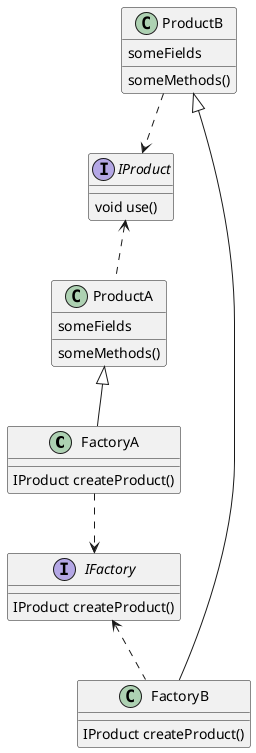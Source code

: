 @startuml

FactoryA .down.> IFactory
ProductA <|-down- FactoryA
ProductA .up.> IProduct

IFactory <.down. FactoryB
ProductB <|-down- FactoryB
IProduct <.up. ProductB

'IFactory <.down. FactoryC
'ProductC <|-down- FactoryC
'IProduct <.up. ProductC

interface IProduct{
    void use()
}

interface IFactory{
    IProduct createProduct()
}

class ProductA{
    someFields
    someMethods()
}

class ProductB{
    someFields
    someMethods()
}

'class ProductC{
'    someFields
'    someMethods()
'}

class FactoryA{
    IProduct createProduct()
}

class FactoryB{
    IProduct createProduct()
}

'class FactoryC{
'    IProduct createProduct()
'}


@enduml